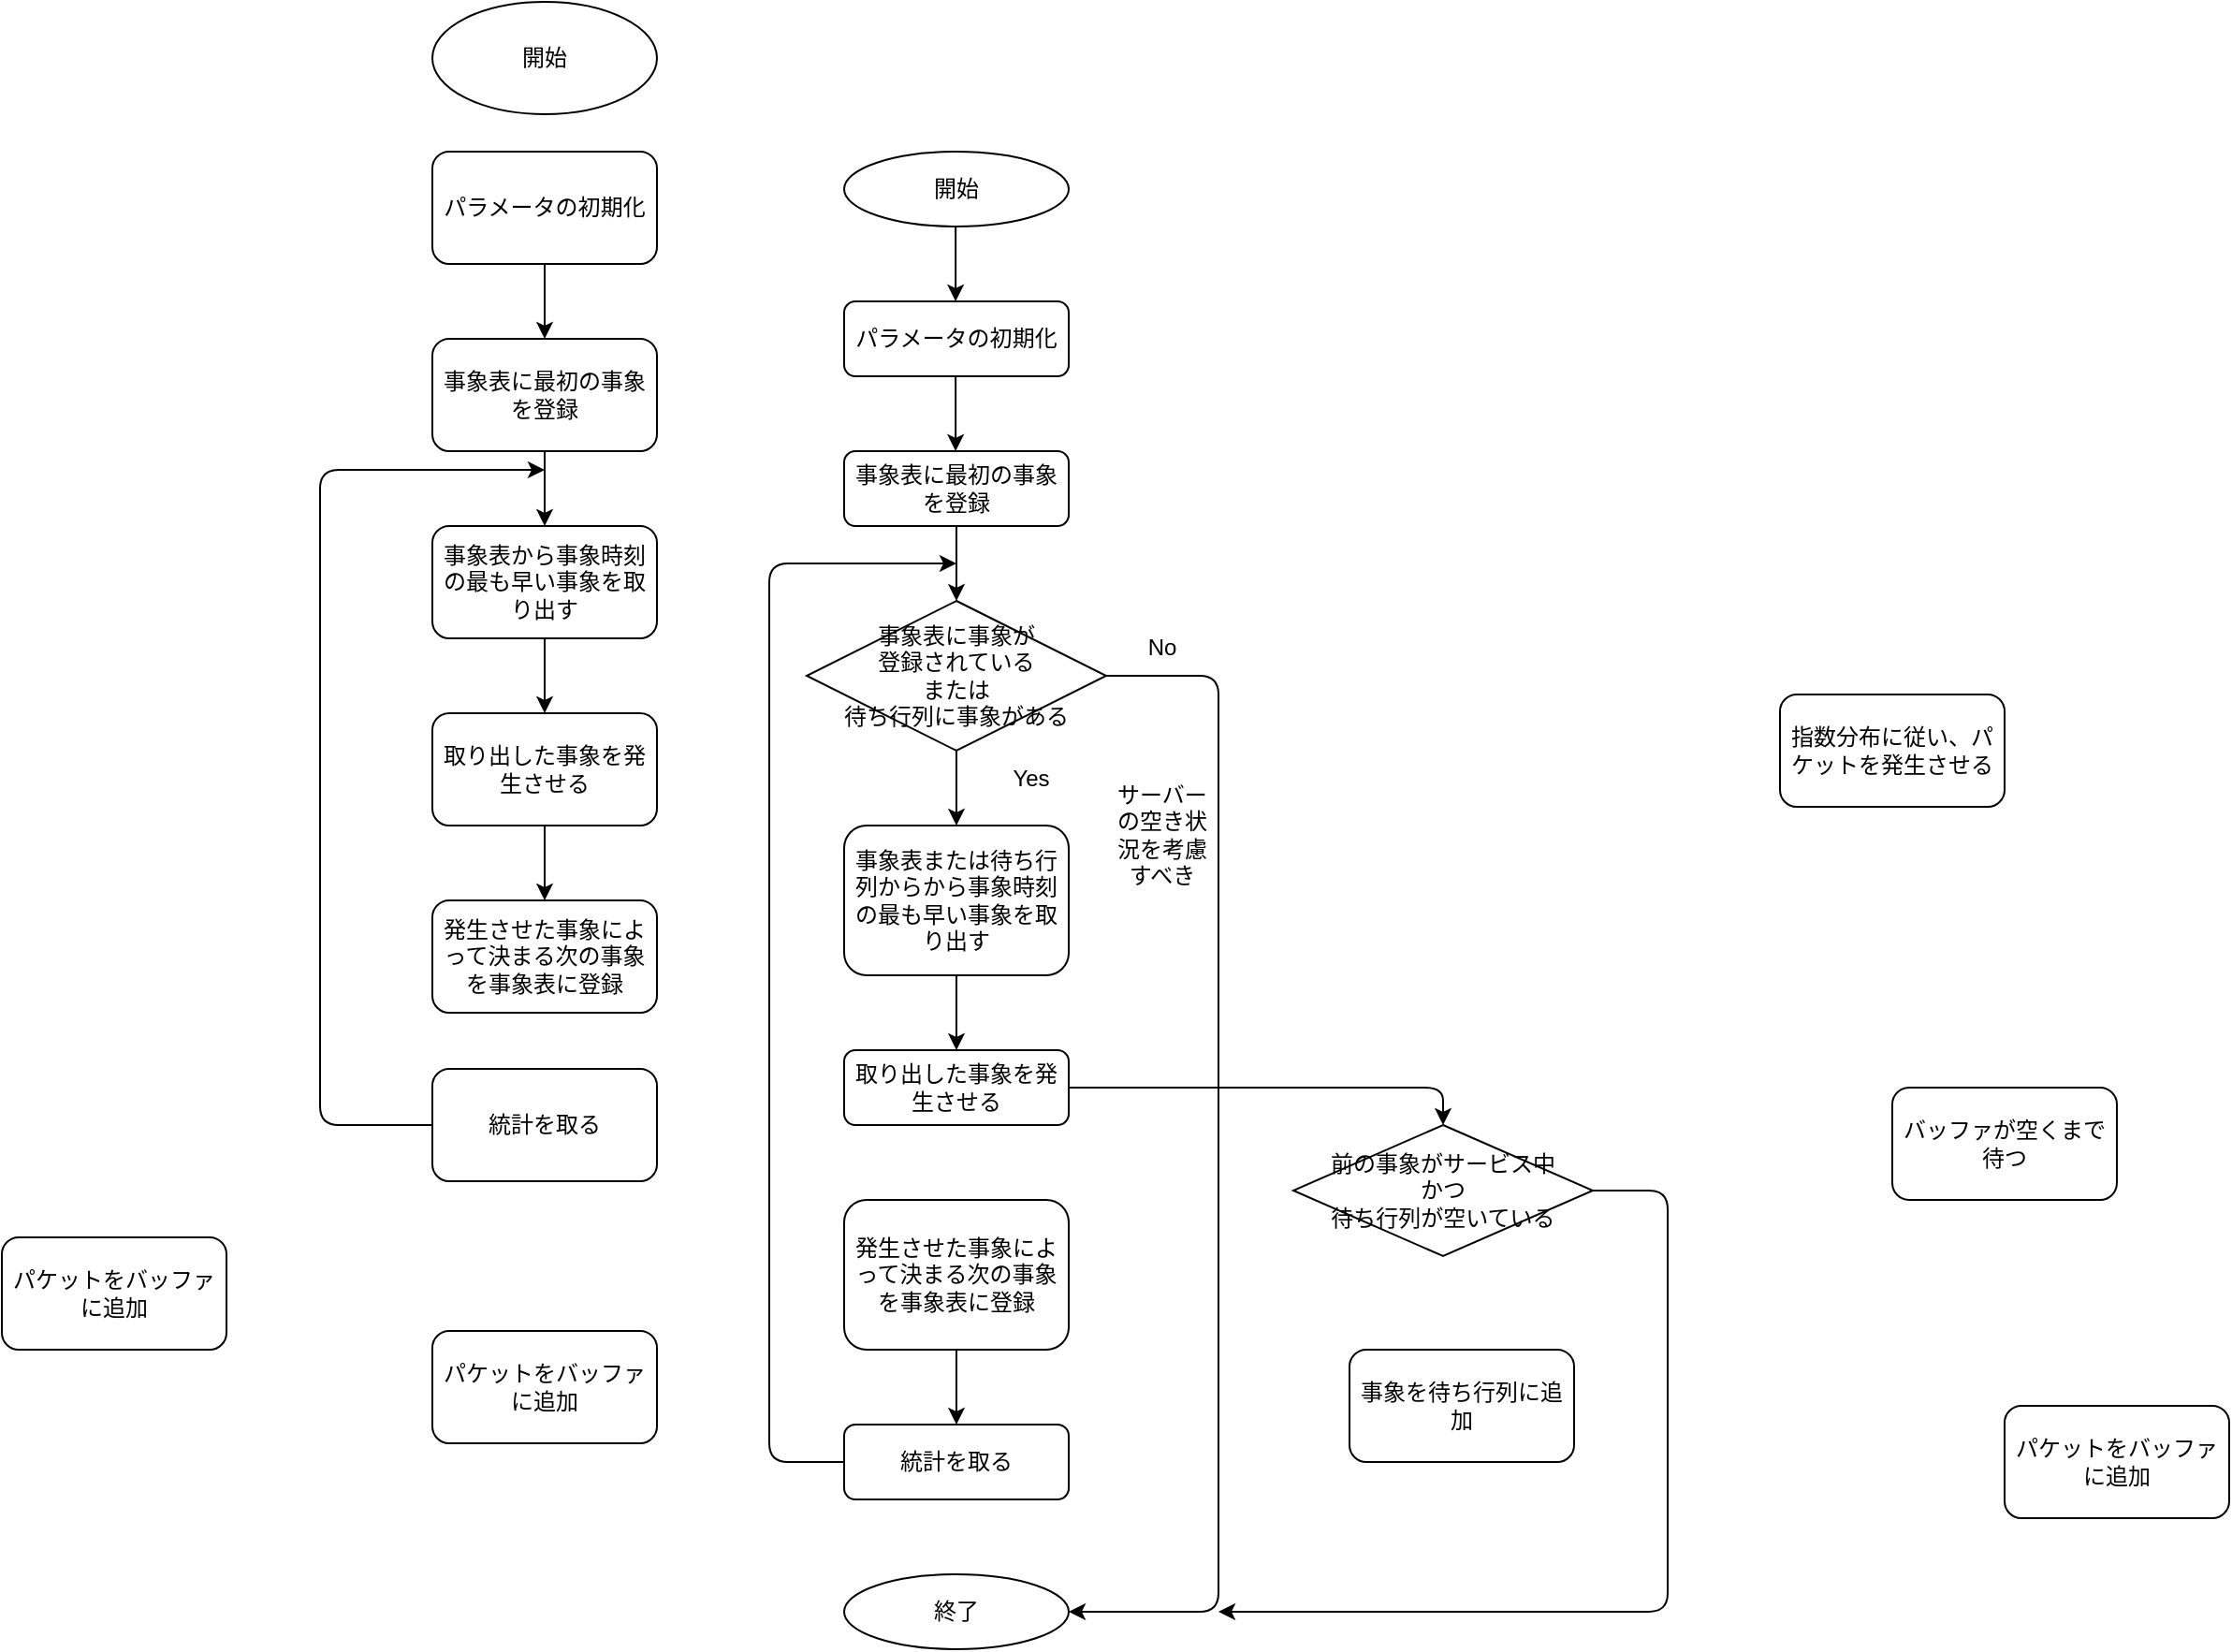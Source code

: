 <mxfile>
    <diagram id="95Ddbhb3OlrkEIl0QinA" name="Page-1">
        <mxGraphModel dx="1226" dy="786" grid="1" gridSize="10" guides="1" tooltips="1" connect="1" arrows="1" fold="1" page="1" pageScale="1" pageWidth="850" pageHeight="1100" math="0" shadow="0">
            <root>
                <mxCell id="0"/>
                <mxCell id="1" parent="0"/>
                <mxCell id="2" value="指数分布に従い、パケットを発生させる" style="rounded=1;whiteSpace=wrap;html=1;" vertex="1" parent="1">
                    <mxGeometry x="1020" y="410" width="120" height="60" as="geometry"/>
                </mxCell>
                <mxCell id="3" value="パケットをバッファに追加" style="rounded=1;whiteSpace=wrap;html=1;" vertex="1" parent="1">
                    <mxGeometry x="300" y="750" width="120" height="60" as="geometry"/>
                </mxCell>
                <mxCell id="38" value="" style="edgeStyle=none;html=1;" edge="1" parent="1" source="4" target="32">
                    <mxGeometry relative="1" as="geometry"/>
                </mxCell>
                <mxCell id="4" value="事象表に事象が&lt;br&gt;登録されている&lt;br&gt;または&lt;br&gt;待ち行列に事象がある" style="rhombus;whiteSpace=wrap;html=1;" vertex="1" parent="1">
                    <mxGeometry x="500" y="360" width="160" height="80" as="geometry"/>
                </mxCell>
                <mxCell id="5" value="バッファが空くまで待つ" style="rounded=1;whiteSpace=wrap;html=1;" vertex="1" parent="1">
                    <mxGeometry x="1080" y="620" width="120" height="60" as="geometry"/>
                </mxCell>
                <mxCell id="6" value="事象を待ち行列に追加" style="rounded=1;whiteSpace=wrap;html=1;" vertex="1" parent="1">
                    <mxGeometry x="790" y="760" width="120" height="60" as="geometry"/>
                </mxCell>
                <mxCell id="7" value="開始" style="ellipse;whiteSpace=wrap;html=1;" vertex="1" parent="1">
                    <mxGeometry x="300" y="40" width="120" height="60" as="geometry"/>
                </mxCell>
                <mxCell id="18" value="" style="edgeStyle=none;html=1;" edge="1" parent="1" source="8" target="10">
                    <mxGeometry relative="1" as="geometry"/>
                </mxCell>
                <mxCell id="8" value="パラメータの初期化" style="rounded=1;whiteSpace=wrap;html=1;" vertex="1" parent="1">
                    <mxGeometry x="300" y="120" width="120" height="60" as="geometry"/>
                </mxCell>
                <mxCell id="19" value="" style="edgeStyle=none;html=1;" edge="1" parent="1" source="10" target="13">
                    <mxGeometry relative="1" as="geometry"/>
                </mxCell>
                <mxCell id="10" value="事象表に最初の事象を登録" style="rounded=1;whiteSpace=wrap;html=1;" vertex="1" parent="1">
                    <mxGeometry x="300" y="220" width="120" height="60" as="geometry"/>
                </mxCell>
                <mxCell id="12" value="パケットをバッファに追加" style="rounded=1;whiteSpace=wrap;html=1;" vertex="1" parent="1">
                    <mxGeometry x="70" y="700" width="120" height="60" as="geometry"/>
                </mxCell>
                <mxCell id="21" value="" style="edgeStyle=none;html=1;" edge="1" parent="1" source="13" target="14">
                    <mxGeometry relative="1" as="geometry"/>
                </mxCell>
                <mxCell id="13" value="事象表から事象時刻の最も早い事象を取り出す&lt;span style=&quot;color: rgba(0 , 0 , 0 , 0) ; font-family: monospace ; font-size: 0px&quot;&gt;%3CmxGraphModel%3E%3Croot%3E%3CmxCell%20id%3D%220%22%2F%3E%3CmxCell%20id%3D%221%22%20parent%3D%220%22%2F%3E%3CmxCell%20id%3D%222%22%20value%3D%22%E4%BA%8B%E8%B1%A1%E8%A1%A8%E3%81%AB%E6%9C%80%E5%88%9D%E3%81%AE%E4%BA%8B%E8%B1%A1%E3%82%92%E7%99%BB%E9%8C%B2%22%20style%3D%22rounded%3D1%3BwhiteSpace%3Dwrap%3Bhtml%3D1%3B%22%20vertex%3D%221%22%20parent%3D%221%22%3E%3CmxGeometry%20x%3D%22300%22%20y%3D%22210%22%20width%3D%22120%22%20height%3D%2260%22%20as%3D%22geometry%22%2F%3E%3C%2FmxCell%3E%3C%2Froot%3E%3C%2FmxGraphModel%3E&lt;/span&gt;" style="rounded=1;whiteSpace=wrap;html=1;" vertex="1" parent="1">
                    <mxGeometry x="300" y="320" width="120" height="60" as="geometry"/>
                </mxCell>
                <mxCell id="22" value="" style="edgeStyle=none;html=1;" edge="1" parent="1" source="14" target="15">
                    <mxGeometry relative="1" as="geometry"/>
                </mxCell>
                <mxCell id="14" value="取り出した事象を発生させる" style="rounded=1;whiteSpace=wrap;html=1;" vertex="1" parent="1">
                    <mxGeometry x="300" y="420" width="120" height="60" as="geometry"/>
                </mxCell>
                <mxCell id="15" value="発生させた事象によって決まる次の事象を事象表に登録" style="rounded=1;whiteSpace=wrap;html=1;" vertex="1" parent="1">
                    <mxGeometry x="300" y="520" width="120" height="60" as="geometry"/>
                </mxCell>
                <mxCell id="23" value="統計を取る" style="rounded=1;whiteSpace=wrap;html=1;" vertex="1" parent="1">
                    <mxGeometry x="300" y="610" width="120" height="60" as="geometry"/>
                </mxCell>
                <mxCell id="26" value="" style="endArrow=classic;html=1;exitX=0;exitY=0.5;exitDx=0;exitDy=0;" edge="1" parent="1" source="23">
                    <mxGeometry width="50" height="50" relative="1" as="geometry">
                        <mxPoint x="490" y="490" as="sourcePoint"/>
                        <mxPoint x="360" y="290" as="targetPoint"/>
                        <Array as="points">
                            <mxPoint x="240" y="640"/>
                            <mxPoint x="240" y="290"/>
                        </Array>
                    </mxGeometry>
                </mxCell>
                <mxCell id="27" value="開始" style="ellipse;whiteSpace=wrap;html=1;" vertex="1" parent="1">
                    <mxGeometry x="520" y="120" width="120" height="40" as="geometry"/>
                </mxCell>
                <mxCell id="28" value="パラメータの初期化" style="rounded=1;whiteSpace=wrap;html=1;" vertex="1" parent="1">
                    <mxGeometry x="520" y="200" width="120" height="40" as="geometry"/>
                </mxCell>
                <mxCell id="31" value="" style="edgeStyle=none;html=1;" edge="1" parent="1" source="29" target="4">
                    <mxGeometry relative="1" as="geometry"/>
                </mxCell>
                <mxCell id="29" value="事象表に最初の事象を登録" style="rounded=1;whiteSpace=wrap;html=1;" vertex="1" parent="1">
                    <mxGeometry x="520" y="280" width="120" height="40" as="geometry"/>
                </mxCell>
                <mxCell id="32" value="事象表または待ち行列からから事象時刻の最も早い事象を取り出す&lt;span style=&quot;color: rgba(0 , 0 , 0 , 0) ; font-family: monospace ; font-size: 0px&quot;&gt;%3CmxGraphModel%3E%3Croot%3E%3CmxCell%20id%3D%220%22%2F%3E%3CmxCell%20id%3D%221%22%20parent%3D%220%22%2F%3E%3CmxCell%20id%3D%222%22%20value%3D%22%E4%BA%8B%E8%B1%A1%E8%A1%A8%E3%81%AB%E6%9C%80%E5%88%9D%E3%81%AE%E4%BA%8B%E8%B1%A1%E3%82%92%E7%99%BB%E9%8C%B2%22%20style%3D%22rounded%3D1%3BwhiteSpace%3Dwrap%3Bhtml%3D1%3B%22%20vertex%3D%221%22%20parent%3D%221%22%3E%3CmxGeometry%20x%3D%22300%22%20y%3D%22210%22%20width%3D%22120%22%20height%3D%2260%22%20as%3D%22geometry%22%2F%3E%3C%2FmxCell%3E%3C%2Froot%3E%3C%2FmxGraphModel%3E&lt;/span&gt;" style="rounded=1;whiteSpace=wrap;html=1;" vertex="1" parent="1">
                    <mxGeometry x="520" y="480" width="120" height="80" as="geometry"/>
                </mxCell>
                <mxCell id="33" value="終了" style="ellipse;whiteSpace=wrap;html=1;" vertex="1" parent="1">
                    <mxGeometry x="520" y="880" width="120" height="40" as="geometry"/>
                </mxCell>
                <mxCell id="42" value="" style="edgeStyle=none;html=1;exitX=1;exitY=0.5;exitDx=0;exitDy=0;entryX=0.5;entryY=0;entryDx=0;entryDy=0;" edge="1" parent="1" source="34" target="55">
                    <mxGeometry relative="1" as="geometry">
                        <Array as="points">
                            <mxPoint x="840" y="620"/>
                        </Array>
                    </mxGeometry>
                </mxCell>
                <mxCell id="34" value="取り出した事象を発生させる" style="rounded=1;whiteSpace=wrap;html=1;" vertex="1" parent="1">
                    <mxGeometry x="520" y="600" width="120" height="40" as="geometry"/>
                </mxCell>
                <mxCell id="46" value="" style="edgeStyle=none;html=1;" edge="1" parent="1" source="36" target="37">
                    <mxGeometry relative="1" as="geometry"/>
                </mxCell>
                <mxCell id="36" value="発生させた事象によって決まる次の事象を事象表に登録" style="rounded=1;whiteSpace=wrap;html=1;" vertex="1" parent="1">
                    <mxGeometry x="520" y="680" width="120" height="80" as="geometry"/>
                </mxCell>
                <mxCell id="37" value="統計を取る" style="rounded=1;whiteSpace=wrap;html=1;" vertex="1" parent="1">
                    <mxGeometry x="520" y="800" width="120" height="40" as="geometry"/>
                </mxCell>
                <mxCell id="47" value="" style="endArrow=classic;html=1;exitX=1;exitY=0.5;exitDx=0;exitDy=0;entryX=1;entryY=0.5;entryDx=0;entryDy=0;" edge="1" parent="1" source="4" target="33">
                    <mxGeometry width="50" height="50" relative="1" as="geometry">
                        <mxPoint x="560" y="630" as="sourcePoint"/>
                        <mxPoint x="610" y="580" as="targetPoint"/>
                        <Array as="points">
                            <mxPoint x="720" y="400"/>
                            <mxPoint x="720" y="900"/>
                        </Array>
                    </mxGeometry>
                </mxCell>
                <mxCell id="48" value="" style="endArrow=classic;html=1;exitX=0;exitY=0.5;exitDx=0;exitDy=0;" edge="1" parent="1">
                    <mxGeometry width="50" height="50" relative="1" as="geometry">
                        <mxPoint x="520" y="820" as="sourcePoint"/>
                        <mxPoint x="580" y="340" as="targetPoint"/>
                        <Array as="points">
                            <mxPoint x="480" y="820"/>
                            <mxPoint x="480" y="340"/>
                        </Array>
                    </mxGeometry>
                </mxCell>
                <mxCell id="49" value="" style="endArrow=classic;html=1;exitX=0.5;exitY=1;exitDx=0;exitDy=0;entryX=0.5;entryY=0;entryDx=0;entryDy=0;" edge="1" parent="1" source="32" target="34">
                    <mxGeometry width="50" height="50" relative="1" as="geometry">
                        <mxPoint x="560" y="610" as="sourcePoint"/>
                        <mxPoint x="610" y="560" as="targetPoint"/>
                    </mxGeometry>
                </mxCell>
                <mxCell id="51" value="" style="edgeStyle=none;html=1;" edge="1" parent="1">
                    <mxGeometry relative="1" as="geometry">
                        <mxPoint x="579.57" y="160" as="sourcePoint"/>
                        <mxPoint x="579.57" y="200.0" as="targetPoint"/>
                    </mxGeometry>
                </mxCell>
                <mxCell id="52" value="" style="edgeStyle=none;html=1;" edge="1" parent="1">
                    <mxGeometry relative="1" as="geometry">
                        <mxPoint x="579.57" y="240" as="sourcePoint"/>
                        <mxPoint x="579.57" y="280.0" as="targetPoint"/>
                    </mxGeometry>
                </mxCell>
                <mxCell id="53" value="No&lt;span style=&quot;color: rgba(0 , 0 , 0 , 0) ; font-family: monospace ; font-size: 0px&quot;&gt;%3CmxGraphModel%3E%3Croot%3E%3CmxCell%20id%3D%220%22%2F%3E%3CmxCell%20id%3D%221%22%20parent%3D%220%22%2F%3E%3CmxCell%20id%3D%222%22%20value%3D%22%22%20style%3D%22edgeStyle%3Dnone%3Bhtml%3D1%3B%22%20edge%3D%221%22%20parent%3D%221%22%3E%3CmxGeometry%20relative%3D%221%22%20as%3D%22geometry%22%3E%3CmxPoint%20x%3D%22579.57%22%20y%3D%22160%22%20as%3D%22sourcePoint%22%2F%3E%3CmxPoint%20x%3D%22579.57%22%20y%3D%22200.0%22%20as%3D%22targetPoint%22%2F%3E%3C%2FmxGeometry%3E%3C%2FmxCell%3E%3C%2Froot%3E%3C%2FmxGraphModel%3E&lt;/span&gt;" style="text;html=1;strokeColor=none;fillColor=none;align=center;verticalAlign=middle;whiteSpace=wrap;rounded=0;" vertex="1" parent="1">
                    <mxGeometry x="660" y="370" width="60" height="30" as="geometry"/>
                </mxCell>
                <mxCell id="54" value="Yes" style="text;html=1;strokeColor=none;fillColor=none;align=center;verticalAlign=middle;whiteSpace=wrap;rounded=0;" vertex="1" parent="1">
                    <mxGeometry x="590" y="440" width="60" height="30" as="geometry"/>
                </mxCell>
                <mxCell id="55" value="前の事象がサービス中&lt;br&gt;かつ&lt;br&gt;待ち行列が空いている" style="rhombus;whiteSpace=wrap;html=1;" vertex="1" parent="1">
                    <mxGeometry x="760" y="640" width="160" height="70" as="geometry"/>
                </mxCell>
                <mxCell id="56" value="パケットをバッファに追加" style="rounded=1;whiteSpace=wrap;html=1;" vertex="1" parent="1">
                    <mxGeometry x="1140" y="790" width="120" height="60" as="geometry"/>
                </mxCell>
                <mxCell id="58" value="" style="endArrow=classic;html=1;exitX=1;exitY=0.5;exitDx=0;exitDy=0;" edge="1" parent="1" source="55">
                    <mxGeometry width="50" height="50" relative="1" as="geometry">
                        <mxPoint x="680" y="620" as="sourcePoint"/>
                        <mxPoint x="720" y="900" as="targetPoint"/>
                        <Array as="points">
                            <mxPoint x="960" y="675"/>
                            <mxPoint x="960" y="900"/>
                        </Array>
                    </mxGeometry>
                </mxCell>
                <mxCell id="59" value="サーバーの空き状況を考慮すべき" style="text;html=1;strokeColor=none;fillColor=none;align=center;verticalAlign=middle;whiteSpace=wrap;rounded=0;" vertex="1" parent="1">
                    <mxGeometry x="660" y="470" width="60" height="30" as="geometry"/>
                </mxCell>
            </root>
        </mxGraphModel>
    </diagram>
</mxfile>